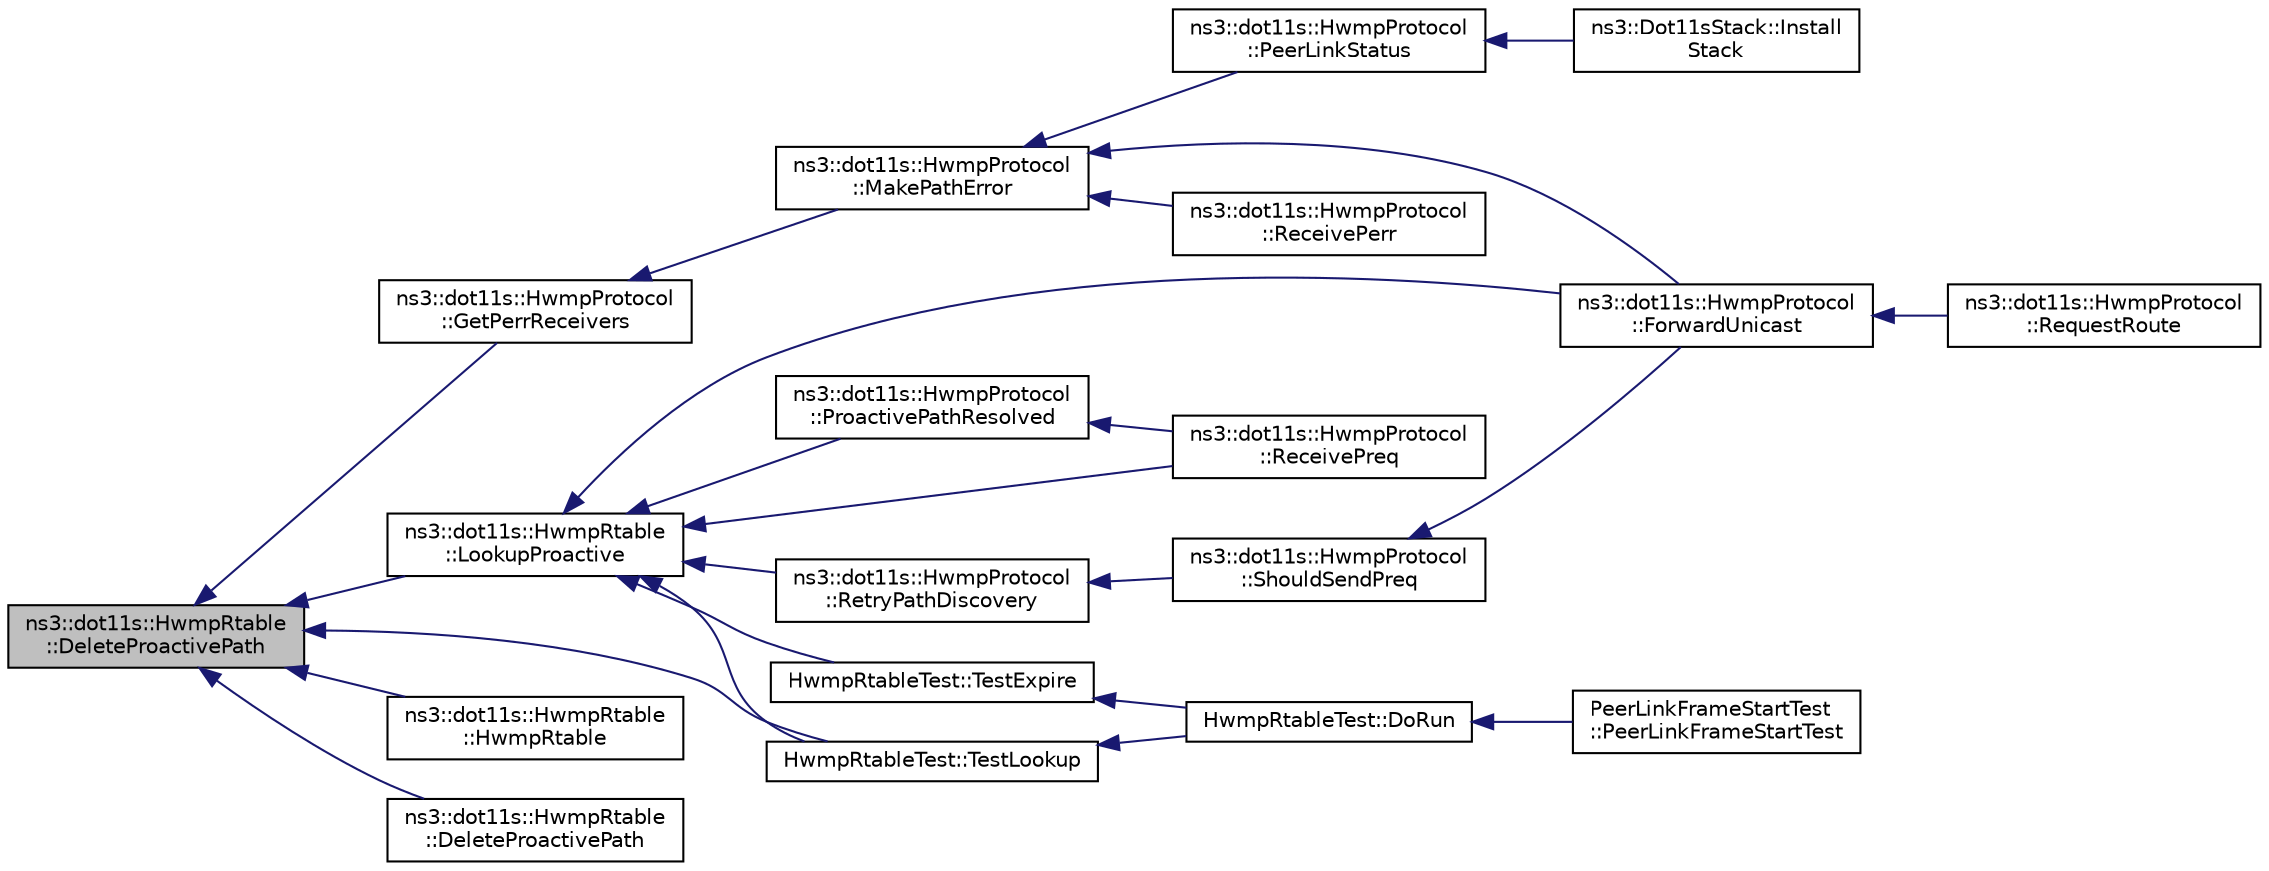 digraph "ns3::dot11s::HwmpRtable::DeleteProactivePath"
{
  edge [fontname="Helvetica",fontsize="10",labelfontname="Helvetica",labelfontsize="10"];
  node [fontname="Helvetica",fontsize="10",shape=record];
  rankdir="LR";
  Node1 [label="ns3::dot11s::HwmpRtable\l::DeleteProactivePath",height=0.2,width=0.4,color="black", fillcolor="grey75", style="filled", fontcolor="black"];
  Node1 -> Node2 [dir="back",color="midnightblue",fontsize="10",style="solid"];
  Node2 [label="ns3::dot11s::HwmpProtocol\l::GetPerrReceivers",height=0.2,width=0.4,color="black", fillcolor="white", style="filled",URL="$de/d15/classns3_1_1dot11s_1_1HwmpProtocol.html#ae0b4e176bf1e9251f6637794dbfbd6cb"];
  Node2 -> Node3 [dir="back",color="midnightblue",fontsize="10",style="solid"];
  Node3 [label="ns3::dot11s::HwmpProtocol\l::MakePathError",height=0.2,width=0.4,color="black", fillcolor="white", style="filled",URL="$de/d15/classns3_1_1dot11s_1_1HwmpProtocol.html#a214ed61f71ad4537ccb10189d04b981f",tooltip="forms a path error information element when list of destination fails on a given interface ..."];
  Node3 -> Node4 [dir="back",color="midnightblue",fontsize="10",style="solid"];
  Node4 [label="ns3::dot11s::HwmpProtocol\l::ForwardUnicast",height=0.2,width=0.4,color="black", fillcolor="white", style="filled",URL="$de/d15/classns3_1_1dot11s_1_1HwmpProtocol.html#ad2284f9a590203f8c407e3ab03560edf",tooltip="Like RequestRoute, but for unicast packets. "];
  Node4 -> Node5 [dir="back",color="midnightblue",fontsize="10",style="solid"];
  Node5 [label="ns3::dot11s::HwmpProtocol\l::RequestRoute",height=0.2,width=0.4,color="black", fillcolor="white", style="filled",URL="$de/d15/classns3_1_1dot11s_1_1HwmpProtocol.html#aedaf2770cdde104e445b870fd9b37617",tooltip="Route request, inherited from MeshL2RoutingProtocol. "];
  Node3 -> Node6 [dir="back",color="midnightblue",fontsize="10",style="solid"];
  Node6 [label="ns3::dot11s::HwmpProtocol\l::ReceivePerr",height=0.2,width=0.4,color="black", fillcolor="white", style="filled",URL="$de/d15/classns3_1_1dot11s_1_1HwmpProtocol.html#a1ab4a7481dbe089e226925e685337710",tooltip="Handler for receiving Path Error. "];
  Node3 -> Node7 [dir="back",color="midnightblue",fontsize="10",style="solid"];
  Node7 [label="ns3::dot11s::HwmpProtocol\l::PeerLinkStatus",height=0.2,width=0.4,color="black", fillcolor="white", style="filled",URL="$de/d15/classns3_1_1dot11s_1_1HwmpProtocol.html#a7ebcbc95e74731ece41e1ee5df33c9ce"];
  Node7 -> Node8 [dir="back",color="midnightblue",fontsize="10",style="solid"];
  Node8 [label="ns3::Dot11sStack::Install\lStack",height=0.2,width=0.4,color="black", fillcolor="white", style="filled",URL="$d8/d19/classns3_1_1Dot11sStack.html#a2a30483cc69c61c837fbf43f829a2dd3",tooltip="Install an 802.11s stack. "];
  Node1 -> Node9 [dir="back",color="midnightblue",fontsize="10",style="solid"];
  Node9 [label="ns3::dot11s::HwmpRtable\l::HwmpRtable",height=0.2,width=0.4,color="black", fillcolor="white", style="filled",URL="$de/df8/classns3_1_1dot11s_1_1HwmpRtable.html#a4b0f3a93997a0308686ba5dee6d5eace"];
  Node1 -> Node10 [dir="back",color="midnightblue",fontsize="10",style="solid"];
  Node10 [label="ns3::dot11s::HwmpRtable\l::DeleteProactivePath",height=0.2,width=0.4,color="black", fillcolor="white", style="filled",URL="$de/df8/classns3_1_1dot11s_1_1HwmpRtable.html#a9dd62488e218cfb2829c00df120ce7c0"];
  Node1 -> Node11 [dir="back",color="midnightblue",fontsize="10",style="solid"];
  Node11 [label="ns3::dot11s::HwmpRtable\l::LookupProactive",height=0.2,width=0.4,color="black", fillcolor="white", style="filled",URL="$de/df8/classns3_1_1dot11s_1_1HwmpRtable.html#ad4bed27ab37ab1bc606802b763225a23",tooltip="Find proactive path to tree root. Note that calling this method has side effect of deleting expired p..."];
  Node11 -> Node4 [dir="back",color="midnightblue",fontsize="10",style="solid"];
  Node11 -> Node12 [dir="back",color="midnightblue",fontsize="10",style="solid"];
  Node12 [label="ns3::dot11s::HwmpProtocol\l::ReceivePreq",height=0.2,width=0.4,color="black", fillcolor="white", style="filled",URL="$de/d15/classns3_1_1dot11s_1_1HwmpProtocol.html#ac50e179d526367f5280cca0710fb4418",tooltip="Handler for receiving Path Request. "];
  Node11 -> Node13 [dir="back",color="midnightblue",fontsize="10",style="solid"];
  Node13 [label="ns3::dot11s::HwmpProtocol\l::ProactivePathResolved",height=0.2,width=0.4,color="black", fillcolor="white", style="filled",URL="$de/d15/classns3_1_1dot11s_1_1HwmpProtocol.html#ad6c9925336d3061cf5675cd459216883"];
  Node13 -> Node12 [dir="back",color="midnightblue",fontsize="10",style="solid"];
  Node11 -> Node14 [dir="back",color="midnightblue",fontsize="10",style="solid"];
  Node14 [label="ns3::dot11s::HwmpProtocol\l::RetryPathDiscovery",height=0.2,width=0.4,color="black", fillcolor="white", style="filled",URL="$de/d15/classns3_1_1dot11s_1_1HwmpProtocol.html#ab2d4bf81d76e1ad3767a1a01dd3c3523",tooltip="Generates PREQ retry when retry timeout has expired and route is still unresolved. "];
  Node14 -> Node15 [dir="back",color="midnightblue",fontsize="10",style="solid"];
  Node15 [label="ns3::dot11s::HwmpProtocol\l::ShouldSendPreq",height=0.2,width=0.4,color="black", fillcolor="white", style="filled",URL="$de/d15/classns3_1_1dot11s_1_1HwmpProtocol.html#a792bc8597a821a38777140867863c215",tooltip="checks when the last path discovery procedure was started for a given destination. "];
  Node15 -> Node4 [dir="back",color="midnightblue",fontsize="10",style="solid"];
  Node11 -> Node16 [dir="back",color="midnightblue",fontsize="10",style="solid"];
  Node16 [label="HwmpRtableTest::TestLookup",height=0.2,width=0.4,color="black", fillcolor="white", style="filled",URL="$d9/d5c/classHwmpRtableTest.html#a448f1f9bce7965fe1ae4d541f4fe8f18",tooltip="Test Add apth and lookup path;. "];
  Node16 -> Node17 [dir="back",color="midnightblue",fontsize="10",style="solid"];
  Node17 [label="HwmpRtableTest::DoRun",height=0.2,width=0.4,color="black", fillcolor="white", style="filled",URL="$d9/d5c/classHwmpRtableTest.html#aeba47e3dbdade2299df5fb28e4cc7f49",tooltip="Implementation to actually run this TestCase. "];
  Node17 -> Node18 [dir="back",color="midnightblue",fontsize="10",style="solid"];
  Node18 [label="PeerLinkFrameStartTest\l::PeerLinkFrameStartTest",height=0.2,width=0.4,color="black", fillcolor="white", style="filled",URL="$db/db4/structPeerLinkFrameStartTest.html#a1f148f12c113735f421792654d067eb7"];
  Node11 -> Node19 [dir="back",color="midnightblue",fontsize="10",style="solid"];
  Node19 [label="HwmpRtableTest::TestExpire",height=0.2,width=0.4,color="black", fillcolor="white", style="filled",URL="$d9/d5c/classHwmpRtableTest.html#af873b495a35015eeb489b1ddd56cadfc",tooltip="Test add path and try to lookup after entry has expired. "];
  Node19 -> Node17 [dir="back",color="midnightblue",fontsize="10",style="solid"];
  Node1 -> Node16 [dir="back",color="midnightblue",fontsize="10",style="solid"];
}
